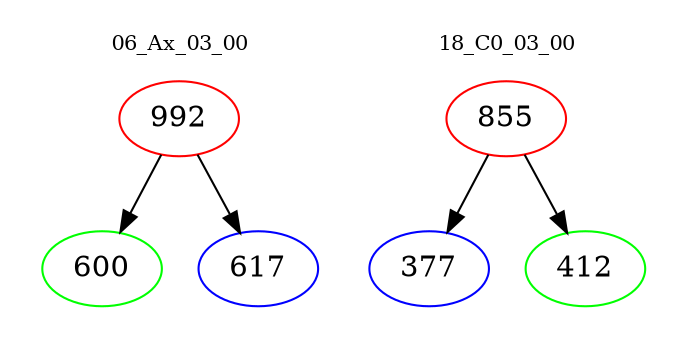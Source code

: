 digraph{
subgraph cluster_0 {
color = white
label = "06_Ax_03_00";
fontsize=10;
T0_992 [label="992", color="red"]
T0_992 -> T0_600 [color="black"]
T0_600 [label="600", color="green"]
T0_992 -> T0_617 [color="black"]
T0_617 [label="617", color="blue"]
}
subgraph cluster_1 {
color = white
label = "18_C0_03_00";
fontsize=10;
T1_855 [label="855", color="red"]
T1_855 -> T1_377 [color="black"]
T1_377 [label="377", color="blue"]
T1_855 -> T1_412 [color="black"]
T1_412 [label="412", color="green"]
}
}
